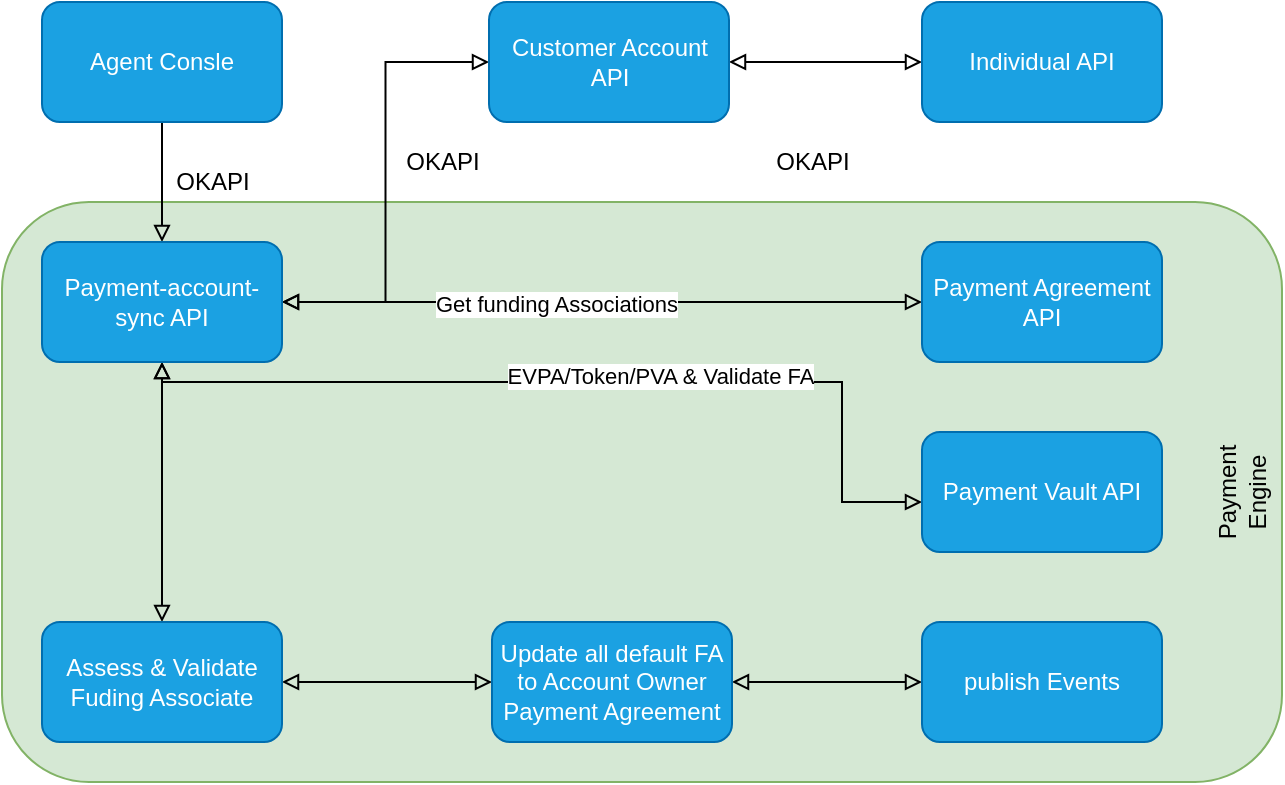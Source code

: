 <mxfile version="14.9.7" type="github">
  <diagram id="prtHgNgQTEPvFCAcTncT" name="Page-1">
    <mxGraphModel dx="1123" dy="621" grid="1" gridSize="10" guides="1" tooltips="1" connect="1" arrows="1" fold="1" page="1" pageScale="1" pageWidth="827" pageHeight="1169" math="0" shadow="0">
      <root>
        <mxCell id="0" />
        <mxCell id="1" parent="0" />
        <mxCell id="mbFxkD0hOc_wg5unMd7i-9" value="" style="rounded=1;whiteSpace=wrap;html=1;fillColor=#d5e8d4;strokeColor=#82b366;" vertex="1" parent="1">
          <mxGeometry x="50" y="120" width="640" height="290" as="geometry" />
        </mxCell>
        <mxCell id="mbFxkD0hOc_wg5unMd7i-3" style="edgeStyle=orthogonalEdgeStyle;rounded=0;orthogonalLoop=1;jettySize=auto;html=1;endArrow=block;endFill=0;" edge="1" parent="1" source="ksjrsjDoHv7oubmzRovw-1" target="ksjrsjDoHv7oubmzRovw-2">
          <mxGeometry relative="1" as="geometry" />
        </mxCell>
        <mxCell id="ksjrsjDoHv7oubmzRovw-1" value="Agent Consle" style="rounded=1;whiteSpace=wrap;html=1;fillColor=#1ba1e2;strokeColor=#006EAF;fontColor=#ffffff;" parent="1" vertex="1">
          <mxGeometry x="70" y="20" width="120" height="60" as="geometry" />
        </mxCell>
        <mxCell id="mbFxkD0hOc_wg5unMd7i-4" style="edgeStyle=orthogonalEdgeStyle;rounded=0;orthogonalLoop=1;jettySize=auto;html=1;endArrow=block;endFill=0;entryX=0;entryY=0.5;entryDx=0;entryDy=0;startArrow=block;startFill=0;" edge="1" parent="1" source="ksjrsjDoHv7oubmzRovw-2" target="ksjrsjDoHv7oubmzRovw-4">
          <mxGeometry relative="1" as="geometry">
            <mxPoint x="390" y="260.5" as="targetPoint" />
          </mxGeometry>
        </mxCell>
        <mxCell id="mbFxkD0hOc_wg5unMd7i-10" style="edgeStyle=orthogonalEdgeStyle;rounded=0;orthogonalLoop=1;jettySize=auto;html=1;startArrow=block;startFill=0;endArrow=block;endFill=0;" edge="1" parent="1" source="ksjrsjDoHv7oubmzRovw-2" target="ksjrsjDoHv7oubmzRovw-6">
          <mxGeometry relative="1" as="geometry" />
        </mxCell>
        <mxCell id="mbFxkD0hOc_wg5unMd7i-16" value="Get funding Associations" style="edgeLabel;html=1;align=center;verticalAlign=middle;resizable=0;points=[];" vertex="1" connectable="0" parent="mbFxkD0hOc_wg5unMd7i-10">
          <mxGeometry x="-0.144" y="-1" relative="1" as="geometry">
            <mxPoint as="offset" />
          </mxGeometry>
        </mxCell>
        <mxCell id="mbFxkD0hOc_wg5unMd7i-11" style="edgeStyle=orthogonalEdgeStyle;rounded=0;orthogonalLoop=1;jettySize=auto;html=1;startArrow=block;startFill=0;endArrow=block;endFill=0;" edge="1" parent="1" source="ksjrsjDoHv7oubmzRovw-2">
          <mxGeometry relative="1" as="geometry">
            <mxPoint x="510" y="270" as="targetPoint" />
            <Array as="points">
              <mxPoint x="130" y="210" />
              <mxPoint x="470" y="210" />
              <mxPoint x="470" y="270" />
            </Array>
          </mxGeometry>
        </mxCell>
        <mxCell id="mbFxkD0hOc_wg5unMd7i-17" value="EVPA/Token/PVA &amp;amp; Validate FA" style="edgeLabel;html=1;align=center;verticalAlign=middle;resizable=0;points=[];" vertex="1" connectable="0" parent="mbFxkD0hOc_wg5unMd7i-11">
          <mxGeometry x="0.151" y="3" relative="1" as="geometry">
            <mxPoint as="offset" />
          </mxGeometry>
        </mxCell>
        <mxCell id="mbFxkD0hOc_wg5unMd7i-13" style="edgeStyle=orthogonalEdgeStyle;rounded=0;orthogonalLoop=1;jettySize=auto;html=1;entryX=0.5;entryY=0;entryDx=0;entryDy=0;startArrow=block;startFill=0;endArrow=block;endFill=0;" edge="1" parent="1" source="ksjrsjDoHv7oubmzRovw-2" target="ksjrsjDoHv7oubmzRovw-8">
          <mxGeometry relative="1" as="geometry" />
        </mxCell>
        <mxCell id="ksjrsjDoHv7oubmzRovw-2" value="Payment-account-sync API" style="rounded=1;whiteSpace=wrap;html=1;fillColor=#1ba1e2;strokeColor=#006EAF;fontColor=#ffffff;" parent="1" vertex="1">
          <mxGeometry x="70" y="140" width="120" height="60" as="geometry" />
        </mxCell>
        <mxCell id="ksjrsjDoHv7oubmzRovw-19" style="edgeStyle=orthogonalEdgeStyle;rounded=0;orthogonalLoop=1;jettySize=auto;html=1;endArrow=block;endFill=0;startArrow=block;startFill=0;" parent="1" source="ksjrsjDoHv7oubmzRovw-4" target="ksjrsjDoHv7oubmzRovw-5" edge="1">
          <mxGeometry relative="1" as="geometry" />
        </mxCell>
        <mxCell id="ksjrsjDoHv7oubmzRovw-4" value="Customer Account API" style="rounded=1;whiteSpace=wrap;html=1;fillColor=#1ba1e2;strokeColor=#006EAF;fontColor=#ffffff;" parent="1" vertex="1">
          <mxGeometry x="293.5" y="20" width="120" height="60" as="geometry" />
        </mxCell>
        <mxCell id="ksjrsjDoHv7oubmzRovw-5" value="Individual API" style="rounded=1;whiteSpace=wrap;html=1;fillColor=#1ba1e2;strokeColor=#006EAF;fontColor=#ffffff;" parent="1" vertex="1">
          <mxGeometry x="510" y="20" width="120" height="60" as="geometry" />
        </mxCell>
        <mxCell id="ksjrsjDoHv7oubmzRovw-6" value="Payment Agreement API" style="rounded=1;whiteSpace=wrap;html=1;fillColor=#1ba1e2;strokeColor=#006EAF;fontColor=#ffffff;" parent="1" vertex="1">
          <mxGeometry x="510" y="140" width="120" height="60" as="geometry" />
        </mxCell>
        <mxCell id="ksjrsjDoHv7oubmzRovw-7" value="Payment Vault API" style="rounded=1;whiteSpace=wrap;html=1;fillColor=#1ba1e2;strokeColor=#006EAF;fontColor=#ffffff;" parent="1" vertex="1">
          <mxGeometry x="510" y="235" width="120" height="60" as="geometry" />
        </mxCell>
        <mxCell id="mbFxkD0hOc_wg5unMd7i-21" style="edgeStyle=orthogonalEdgeStyle;rounded=0;orthogonalLoop=1;jettySize=auto;html=1;entryX=0;entryY=0.5;entryDx=0;entryDy=0;startArrow=block;startFill=0;endArrow=block;endFill=0;" edge="1" parent="1" source="ksjrsjDoHv7oubmzRovw-8" target="ksjrsjDoHv7oubmzRovw-9">
          <mxGeometry relative="1" as="geometry" />
        </mxCell>
        <mxCell id="ksjrsjDoHv7oubmzRovw-8" value="Assess &amp;amp; Validate Fuding Associate" style="rounded=1;whiteSpace=wrap;html=1;fillColor=#1ba1e2;strokeColor=#006EAF;fontColor=#ffffff;" parent="1" vertex="1">
          <mxGeometry x="70" y="330" width="120" height="60" as="geometry" />
        </mxCell>
        <mxCell id="mbFxkD0hOc_wg5unMd7i-15" style="edgeStyle=orthogonalEdgeStyle;rounded=0;orthogonalLoop=1;jettySize=auto;html=1;entryX=0;entryY=0.5;entryDx=0;entryDy=0;startArrow=block;startFill=0;endArrow=block;endFill=0;" edge="1" parent="1" source="ksjrsjDoHv7oubmzRovw-9" target="mbFxkD0hOc_wg5unMd7i-12">
          <mxGeometry relative="1" as="geometry" />
        </mxCell>
        <mxCell id="ksjrsjDoHv7oubmzRovw-9" value="Update all default FA to Account Owner Payment Agreement" style="rounded=1;whiteSpace=wrap;html=1;fillColor=#1ba1e2;strokeColor=#006EAF;fontColor=#ffffff;" parent="1" vertex="1">
          <mxGeometry x="295" y="330" width="120" height="60" as="geometry" />
        </mxCell>
        <mxCell id="mbFxkD0hOc_wg5unMd7i-2" value="OKAPI" style="text;html=1;align=center;verticalAlign=middle;resizable=0;points=[];autosize=1;strokeColor=none;" vertex="1" parent="1">
          <mxGeometry x="130" y="100" width="50" height="20" as="geometry" />
        </mxCell>
        <mxCell id="mbFxkD0hOc_wg5unMd7i-5" value="OKAPI" style="text;html=1;align=center;verticalAlign=middle;resizable=0;points=[];autosize=1;strokeColor=none;" vertex="1" parent="1">
          <mxGeometry x="245" y="90" width="50" height="20" as="geometry" />
        </mxCell>
        <mxCell id="mbFxkD0hOc_wg5unMd7i-6" value="OKAPI" style="text;html=1;align=center;verticalAlign=middle;resizable=0;points=[];autosize=1;strokeColor=none;" vertex="1" parent="1">
          <mxGeometry x="430" y="90" width="50" height="20" as="geometry" />
        </mxCell>
        <mxCell id="mbFxkD0hOc_wg5unMd7i-12" value="publish Events" style="rounded=1;whiteSpace=wrap;html=1;fillColor=#1ba1e2;strokeColor=#006EAF;fontColor=#ffffff;" vertex="1" parent="1">
          <mxGeometry x="510" y="330" width="120" height="60" as="geometry" />
        </mxCell>
        <mxCell id="mbFxkD0hOc_wg5unMd7i-22" value="Payment Engine" style="text;html=1;strokeColor=none;fillColor=none;align=center;verticalAlign=middle;whiteSpace=wrap;rounded=0;rotation=-90;" vertex="1" parent="1">
          <mxGeometry x="650" y="255" width="40" height="20" as="geometry" />
        </mxCell>
      </root>
    </mxGraphModel>
  </diagram>
</mxfile>
